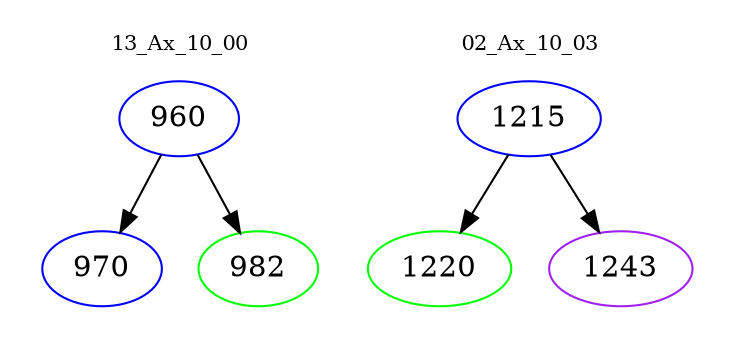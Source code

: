digraph{
subgraph cluster_0 {
color = white
label = "13_Ax_10_00";
fontsize=10;
T0_960 [label="960", color="blue"]
T0_960 -> T0_970 [color="black"]
T0_970 [label="970", color="blue"]
T0_960 -> T0_982 [color="black"]
T0_982 [label="982", color="green"]
}
subgraph cluster_1 {
color = white
label = "02_Ax_10_03";
fontsize=10;
T1_1215 [label="1215", color="blue"]
T1_1215 -> T1_1220 [color="black"]
T1_1220 [label="1220", color="green"]
T1_1215 -> T1_1243 [color="black"]
T1_1243 [label="1243", color="purple"]
}
}
